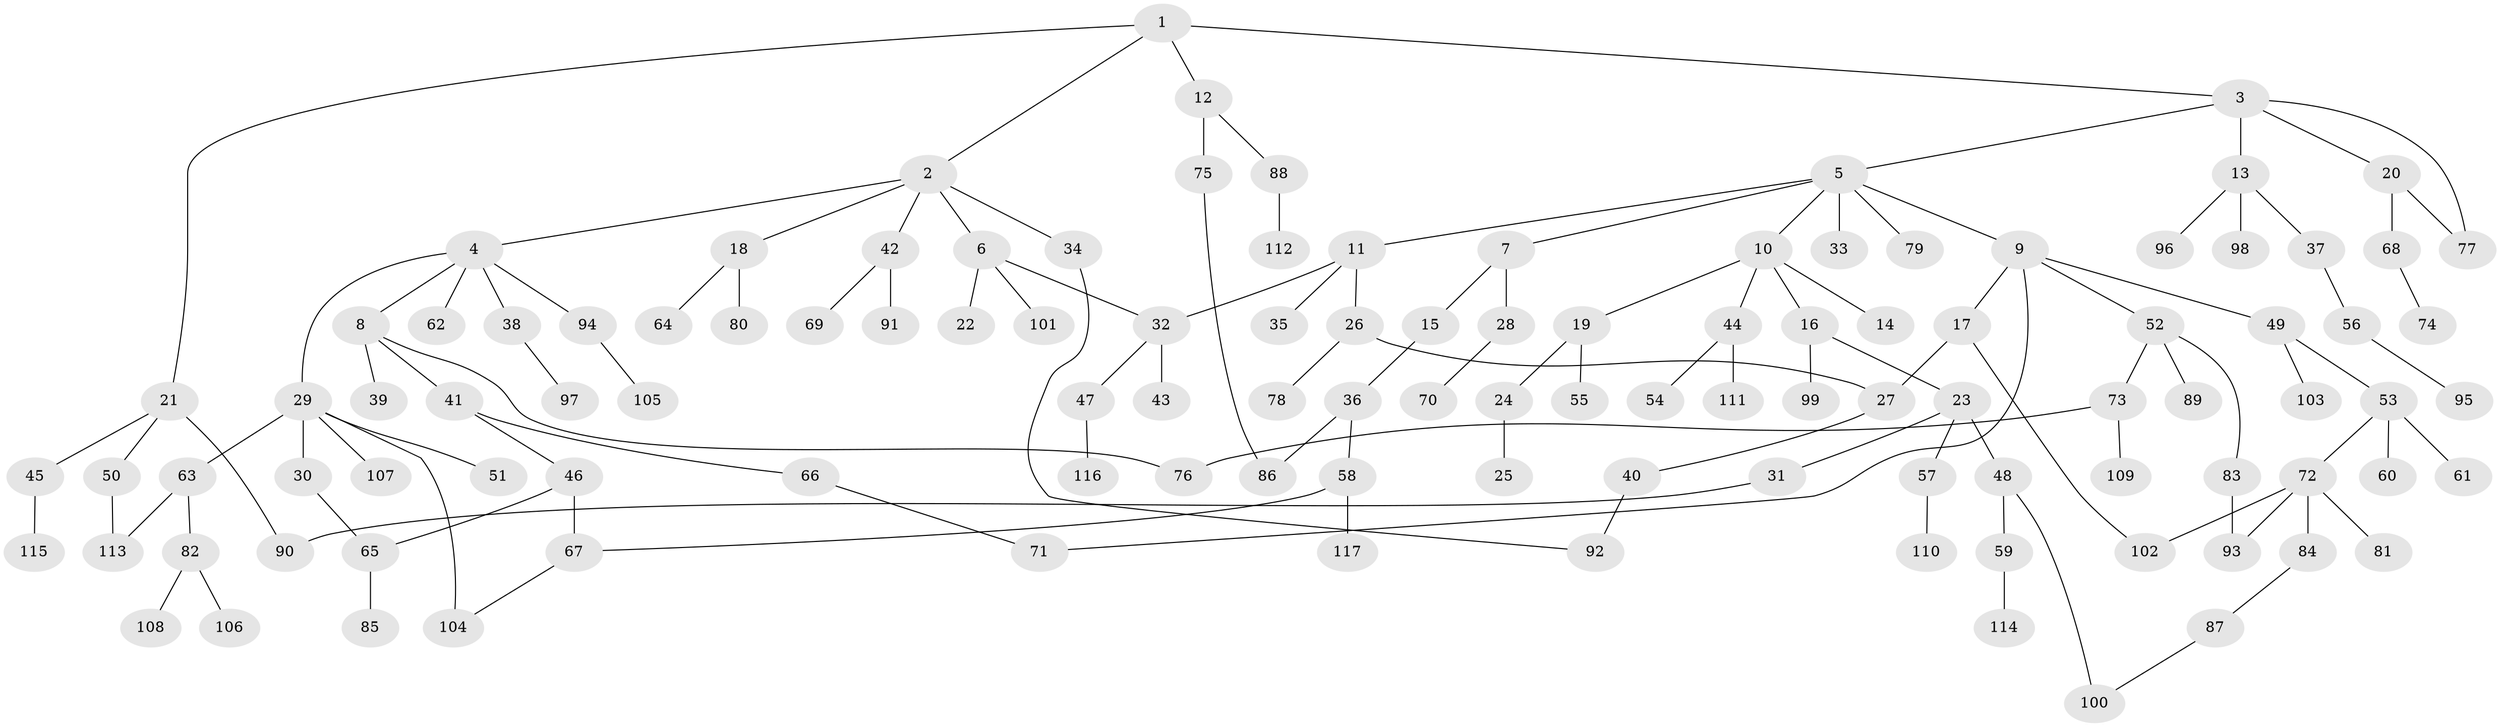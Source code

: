 // Generated by graph-tools (version 1.1) at 2025/01/03/09/25 03:01:01]
// undirected, 117 vertices, 131 edges
graph export_dot {
graph [start="1"]
  node [color=gray90,style=filled];
  1;
  2;
  3;
  4;
  5;
  6;
  7;
  8;
  9;
  10;
  11;
  12;
  13;
  14;
  15;
  16;
  17;
  18;
  19;
  20;
  21;
  22;
  23;
  24;
  25;
  26;
  27;
  28;
  29;
  30;
  31;
  32;
  33;
  34;
  35;
  36;
  37;
  38;
  39;
  40;
  41;
  42;
  43;
  44;
  45;
  46;
  47;
  48;
  49;
  50;
  51;
  52;
  53;
  54;
  55;
  56;
  57;
  58;
  59;
  60;
  61;
  62;
  63;
  64;
  65;
  66;
  67;
  68;
  69;
  70;
  71;
  72;
  73;
  74;
  75;
  76;
  77;
  78;
  79;
  80;
  81;
  82;
  83;
  84;
  85;
  86;
  87;
  88;
  89;
  90;
  91;
  92;
  93;
  94;
  95;
  96;
  97;
  98;
  99;
  100;
  101;
  102;
  103;
  104;
  105;
  106;
  107;
  108;
  109;
  110;
  111;
  112;
  113;
  114;
  115;
  116;
  117;
  1 -- 2;
  1 -- 3;
  1 -- 12;
  1 -- 21;
  2 -- 4;
  2 -- 6;
  2 -- 18;
  2 -- 34;
  2 -- 42;
  3 -- 5;
  3 -- 13;
  3 -- 20;
  3 -- 77;
  4 -- 8;
  4 -- 29;
  4 -- 38;
  4 -- 62;
  4 -- 94;
  5 -- 7;
  5 -- 9;
  5 -- 10;
  5 -- 11;
  5 -- 33;
  5 -- 79;
  6 -- 22;
  6 -- 101;
  6 -- 32;
  7 -- 15;
  7 -- 28;
  8 -- 39;
  8 -- 41;
  8 -- 76;
  9 -- 17;
  9 -- 49;
  9 -- 52;
  9 -- 71;
  10 -- 14;
  10 -- 16;
  10 -- 19;
  10 -- 44;
  11 -- 26;
  11 -- 32;
  11 -- 35;
  12 -- 75;
  12 -- 88;
  13 -- 37;
  13 -- 96;
  13 -- 98;
  15 -- 36;
  16 -- 23;
  16 -- 99;
  17 -- 27;
  17 -- 102;
  18 -- 64;
  18 -- 80;
  19 -- 24;
  19 -- 55;
  20 -- 68;
  20 -- 77;
  21 -- 45;
  21 -- 50;
  21 -- 90;
  23 -- 31;
  23 -- 48;
  23 -- 57;
  24 -- 25;
  26 -- 78;
  26 -- 27;
  27 -- 40;
  28 -- 70;
  29 -- 30;
  29 -- 51;
  29 -- 63;
  29 -- 104;
  29 -- 107;
  30 -- 65;
  31 -- 90;
  32 -- 43;
  32 -- 47;
  34 -- 92;
  36 -- 58;
  36 -- 86;
  37 -- 56;
  38 -- 97;
  40 -- 92;
  41 -- 46;
  41 -- 66;
  42 -- 69;
  42 -- 91;
  44 -- 54;
  44 -- 111;
  45 -- 115;
  46 -- 67;
  46 -- 65;
  47 -- 116;
  48 -- 59;
  48 -- 100;
  49 -- 53;
  49 -- 103;
  50 -- 113;
  52 -- 73;
  52 -- 83;
  52 -- 89;
  53 -- 60;
  53 -- 61;
  53 -- 72;
  56 -- 95;
  57 -- 110;
  58 -- 117;
  58 -- 67;
  59 -- 114;
  63 -- 82;
  63 -- 113;
  65 -- 85;
  66 -- 71;
  67 -- 104;
  68 -- 74;
  72 -- 81;
  72 -- 84;
  72 -- 93;
  72 -- 102;
  73 -- 109;
  73 -- 76;
  75 -- 86;
  82 -- 106;
  82 -- 108;
  83 -- 93;
  84 -- 87;
  87 -- 100;
  88 -- 112;
  94 -- 105;
}
